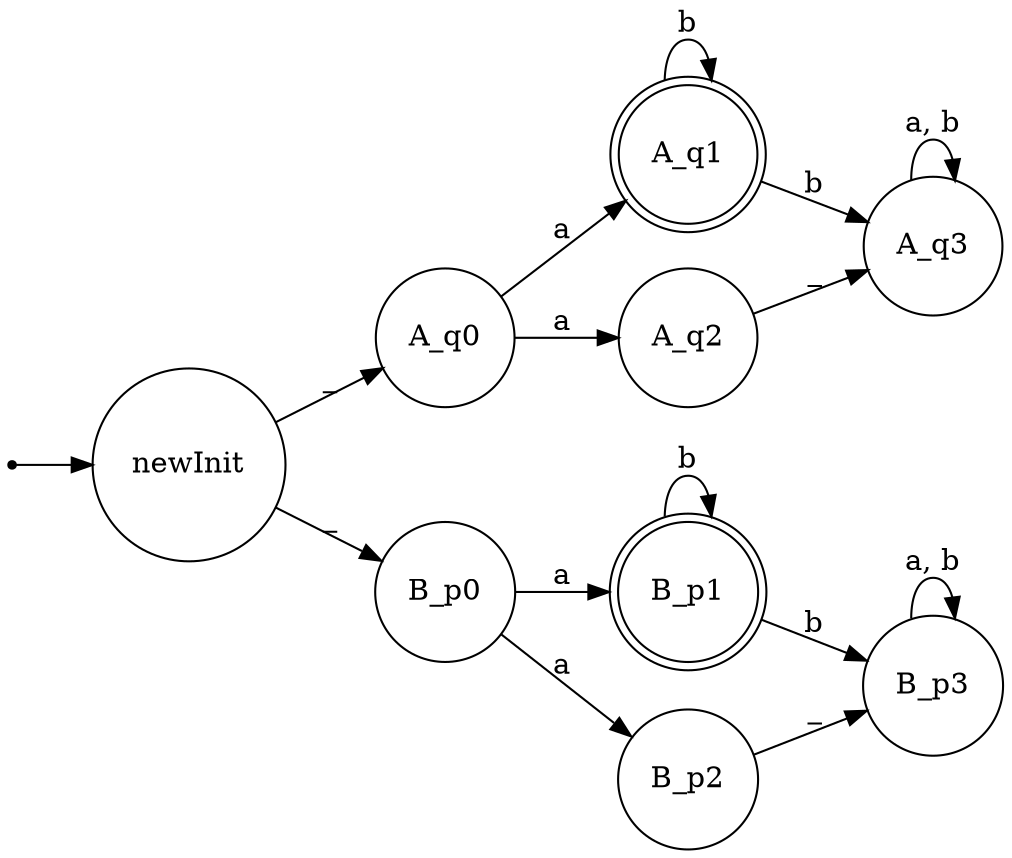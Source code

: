 digraph {
    rankdir=LR;
    inic [shape=point];
    inic -> newInit;
    newInit [shape=circle];
    A_q1 [shape=doublecircle];
    B_p1 [shape=doublecircle];
    A_q0 [shape=circle];
    B_p0 [shape=circle];
    A_q2 [shape=circle];
    A_q3 [shape=circle];
    B_p2 [shape=circle];
    B_p3 [shape=circle];
    newInit -> A_q0 [label="_"];
    newInit -> B_p0 [label="_"];
    A_q0 -> A_q1 [label="a"];
    A_q0 -> A_q2 [label="a"];
    A_q1 -> A_q1 [label="b"];
    A_q1 -> A_q3 [label="b"];
    A_q2 -> A_q3 [label="_"];
    A_q3 -> A_q3 [label="a, b"];
    B_p0 -> B_p1 [label="a"];
    B_p0 -> B_p2 [label="a"];
    B_p1 -> B_p1 [label="b"];
    B_p1 -> B_p3 [label="b"];
    B_p2 -> B_p3 [label="_"];
    B_p3 -> B_p3 [label="a, b"];
}